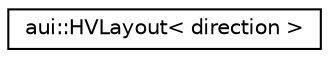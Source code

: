 digraph "Graphical Class Hierarchy"
{
 // LATEX_PDF_SIZE
  edge [fontname="Helvetica",fontsize="10",labelfontname="Helvetica",labelfontsize="10"];
  node [fontname="Helvetica",fontsize="10",shape=record];
  rankdir="LR";
  Node0 [label="aui::HVLayout\< direction \>",height=0.2,width=0.4,color="black", fillcolor="white", style="filled",URL="$structaui_1_1HVLayout.html",tooltip="Shared implementation of AVerticalLayout and AHorizontalLayout."];
}
